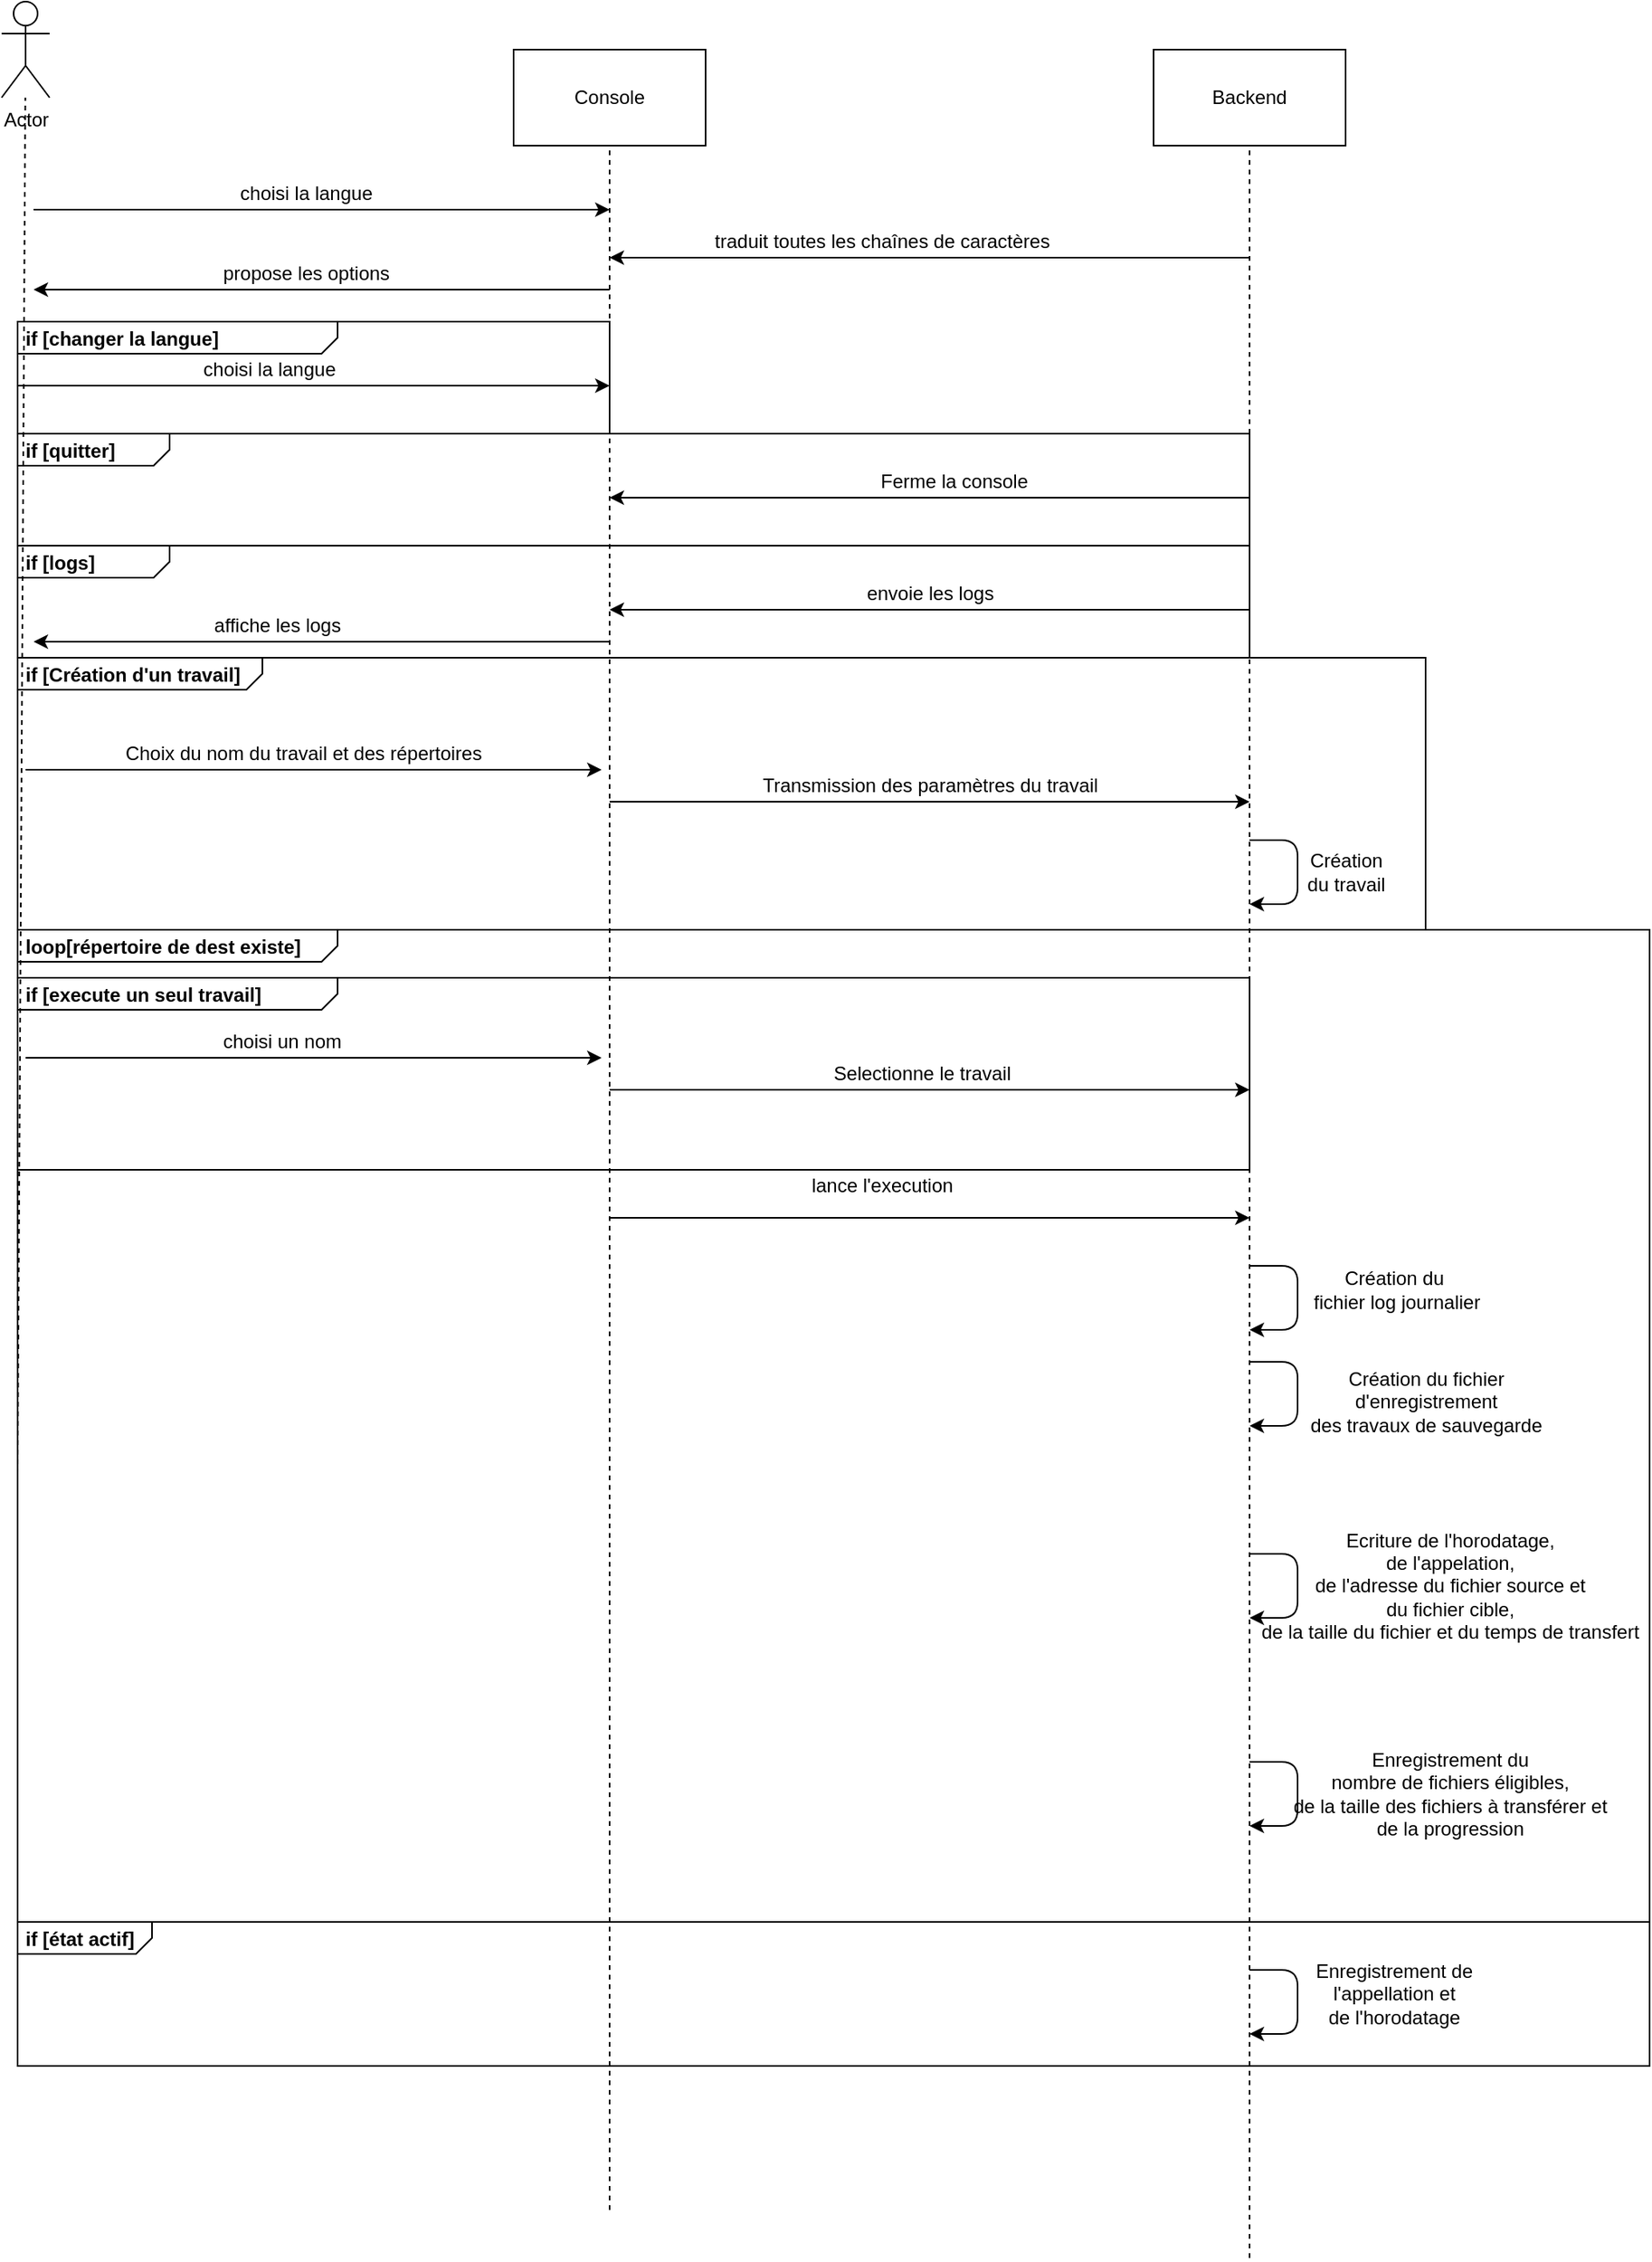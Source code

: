 <mxfile version="13.9.9" type="device"><diagram id="B-A_hpA6Qqj7uTxj4NoM" name="Page-1"><mxGraphModel dx="1326" dy="798" grid="1" gridSize="10" guides="1" tooltips="1" connect="1" arrows="1" fold="1" page="1" pageScale="1" pageWidth="827" pageHeight="1169" math="0" shadow="0"><root><mxCell id="0"/><mxCell id="1" parent="0"/><mxCell id="pMY1yx6KPp6nwfRmizJk-1" value="Actor" style="shape=umlActor;verticalLabelPosition=bottom;verticalAlign=top;html=1;outlineConnect=0;" parent="1" vertex="1"><mxGeometry x="710" y="40" width="30" height="60" as="geometry"/></mxCell><mxCell id="pMY1yx6KPp6nwfRmizJk-2" value="" style="endArrow=none;dashed=1;html=1;" parent="1" target="pMY1yx6KPp6nwfRmizJk-1" edge="1"><mxGeometry width="50" height="50" relative="1" as="geometry"><mxPoint x="720" y="960" as="sourcePoint"/><mxPoint x="530" y="390" as="targetPoint"/></mxGeometry></mxCell><mxCell id="pMY1yx6KPp6nwfRmizJk-3" value="Console" style="rounded=0;whiteSpace=wrap;html=1;" parent="1" vertex="1"><mxGeometry x="1030" y="70" width="120" height="60" as="geometry"/></mxCell><mxCell id="pMY1yx6KPp6nwfRmizJk-4" value="Backend" style="rounded=0;whiteSpace=wrap;html=1;" parent="1" vertex="1"><mxGeometry x="1430" y="70" width="120" height="60" as="geometry"/></mxCell><mxCell id="pMY1yx6KPp6nwfRmizJk-5" value="" style="endArrow=none;dashed=1;html=1;entryX=0.5;entryY=1;entryDx=0;entryDy=0;" parent="1" target="pMY1yx6KPp6nwfRmizJk-3" edge="1"><mxGeometry width="50" height="50" relative="1" as="geometry"><mxPoint x="1090" y="1420" as="sourcePoint"/><mxPoint x="1160" y="300" as="targetPoint"/></mxGeometry></mxCell><mxCell id="pMY1yx6KPp6nwfRmizJk-6" value="" style="endArrow=none;dashed=1;html=1;entryX=0.5;entryY=1;entryDx=0;entryDy=0;" parent="1" target="pMY1yx6KPp6nwfRmizJk-4" edge="1"><mxGeometry width="50" height="50" relative="1" as="geometry"><mxPoint x="1490" y="1450" as="sourcePoint"/><mxPoint x="1489.58" y="170" as="targetPoint"/></mxGeometry></mxCell><mxCell id="pMY1yx6KPp6nwfRmizJk-7" value="" style="endArrow=classic;html=1;" parent="1" edge="1"><mxGeometry width="50" height="50" relative="1" as="geometry"><mxPoint x="730" y="170" as="sourcePoint"/><mxPoint x="1090" y="170" as="targetPoint"/></mxGeometry></mxCell><mxCell id="pMY1yx6KPp6nwfRmizJk-8" value="choisi la langue" style="text;html=1;align=center;verticalAlign=middle;resizable=0;points=[];autosize=1;" parent="1" vertex="1"><mxGeometry x="850" y="150" width="100" height="20" as="geometry"/></mxCell><mxCell id="pMY1yx6KPp6nwfRmizJk-9" value="" style="endArrow=classic;html=1;" parent="1" edge="1"><mxGeometry width="50" height="50" relative="1" as="geometry"><mxPoint x="1090" y="220" as="sourcePoint"/><mxPoint x="730" y="220" as="targetPoint"/></mxGeometry></mxCell><mxCell id="pMY1yx6KPp6nwfRmizJk-10" value="propose les options" style="text;html=1;align=center;verticalAlign=middle;resizable=0;points=[];autosize=1;" parent="1" vertex="1"><mxGeometry x="840" y="200" width="120" height="20" as="geometry"/></mxCell><mxCell id="pMY1yx6KPp6nwfRmizJk-11" value="&lt;p style=&quot;margin: 0px ; margin-top: 4px ; margin-left: 5px ; text-align: left&quot;&gt;&lt;b&gt;if [changer la langue]&lt;/b&gt;&lt;/p&gt;" style="html=1;shape=mxgraph.sysml.package;overflow=fill;labelX=200.49;align=left;spacingLeft=5;verticalAlign=top;spacingTop=-3;hachureGap=4;pointerEvents=0;fillColor=none;" parent="1" vertex="1"><mxGeometry x="720" y="240" width="370" height="70" as="geometry"/></mxCell><mxCell id="pMY1yx6KPp6nwfRmizJk-12" value="" style="endArrow=classic;html=1;" parent="1" edge="1"><mxGeometry width="50" height="50" relative="1" as="geometry"><mxPoint x="720" y="280" as="sourcePoint"/><mxPoint x="1090" y="280" as="targetPoint"/></mxGeometry></mxCell><mxCell id="pMY1yx6KPp6nwfRmizJk-13" value="choisi la langue" style="text;html=1;align=center;verticalAlign=middle;resizable=0;points=[];autosize=1;" parent="1" vertex="1"><mxGeometry x="827" y="260" width="100" height="20" as="geometry"/></mxCell><mxCell id="pMY1yx6KPp6nwfRmizJk-14" value="&lt;p style=&quot;margin: 0px ; margin-top: 4px ; margin-left: 5px ; text-align: left&quot;&gt;&lt;b&gt;if [quitter]&lt;/b&gt;&lt;/p&gt;" style="html=1;shape=mxgraph.sysml.package;overflow=fill;labelX=95.33;align=left;spacingLeft=5;verticalAlign=top;spacingTop=-3;hachureGap=4;pointerEvents=0;fillColor=none;" parent="1" vertex="1"><mxGeometry x="720" y="310" width="770" height="70" as="geometry"/></mxCell><mxCell id="pMY1yx6KPp6nwfRmizJk-15" value="" style="endArrow=classic;html=1;" parent="1" edge="1"><mxGeometry width="50" height="50" relative="1" as="geometry"><mxPoint x="1490" y="350" as="sourcePoint"/><mxPoint x="1090" y="350" as="targetPoint"/></mxGeometry></mxCell><mxCell id="pMY1yx6KPp6nwfRmizJk-16" value="Ferme la console" style="text;html=1;align=center;verticalAlign=middle;resizable=0;points=[];autosize=1;" parent="1" vertex="1"><mxGeometry x="1250" y="330" width="110" height="20" as="geometry"/></mxCell><mxCell id="pMY1yx6KPp6nwfRmizJk-18" value="&lt;p style=&quot;margin: 0px ; margin-top: 4px ; margin-left: 5px ; text-align: left&quot;&gt;&lt;b&gt;if [logs]&lt;/b&gt;&lt;/p&gt;" style="html=1;shape=mxgraph.sysml.package;overflow=fill;labelX=95.33;align=left;spacingLeft=5;verticalAlign=top;spacingTop=-3;hachureGap=4;pointerEvents=0;fillColor=none;" parent="1" vertex="1"><mxGeometry x="720" y="380" width="770" height="70" as="geometry"/></mxCell><mxCell id="pMY1yx6KPp6nwfRmizJk-19" value="" style="endArrow=classic;html=1;" parent="1" edge="1"><mxGeometry width="50" height="50" relative="1" as="geometry"><mxPoint x="1490" y="420" as="sourcePoint"/><mxPoint x="1090" y="420" as="targetPoint"/></mxGeometry></mxCell><mxCell id="pMY1yx6KPp6nwfRmizJk-20" value="envoie les logs" style="text;html=1;align=center;verticalAlign=middle;resizable=0;points=[];autosize=1;" parent="1" vertex="1"><mxGeometry x="1245" y="400" width="90" height="20" as="geometry"/></mxCell><mxCell id="pMY1yx6KPp6nwfRmizJk-21" value="" style="endArrow=classic;html=1;" parent="1" edge="1"><mxGeometry width="50" height="50" relative="1" as="geometry"><mxPoint x="1490" y="200" as="sourcePoint"/><mxPoint x="1090" y="200" as="targetPoint"/></mxGeometry></mxCell><mxCell id="pMY1yx6KPp6nwfRmizJk-22" value="traduit toutes les chaînes de caractères" style="text;html=1;align=center;verticalAlign=middle;resizable=0;points=[];autosize=1;" parent="1" vertex="1"><mxGeometry x="1150" y="180" width="220" height="20" as="geometry"/></mxCell><mxCell id="pMY1yx6KPp6nwfRmizJk-23" value="" style="endArrow=classic;html=1;" parent="1" edge="1"><mxGeometry width="50" height="50" relative="1" as="geometry"><mxPoint x="1090" y="440" as="sourcePoint"/><mxPoint x="730" y="440" as="targetPoint"/></mxGeometry></mxCell><mxCell id="pMY1yx6KPp6nwfRmizJk-24" value="affiche les logs" style="text;html=1;align=center;verticalAlign=middle;resizable=0;points=[];autosize=1;" parent="1" vertex="1"><mxGeometry x="837" y="420" width="90" height="20" as="geometry"/></mxCell><mxCell id="pMY1yx6KPp6nwfRmizJk-25" value="&lt;p style=&quot;margin: 0px ; margin-top: 4px ; margin-left: 5px ; text-align: left&quot;&gt;&lt;b&gt;loop[répertoire de dest existe]&lt;/b&gt;&lt;/p&gt;" style="html=1;shape=mxgraph.sysml.package;overflow=fill;labelX=200.49;align=left;spacingLeft=5;verticalAlign=top;spacingTop=-3;hachureGap=4;pointerEvents=0;fillColor=none;" parent="1" vertex="1"><mxGeometry x="720" y="620" width="1020" height="710" as="geometry"/></mxCell><mxCell id="pMY1yx6KPp6nwfRmizJk-27" value="" style="endArrow=classic;html=1;" parent="1" edge="1"><mxGeometry width="50" height="50" relative="1" as="geometry"><mxPoint x="725" y="700" as="sourcePoint"/><mxPoint x="1085" y="700" as="targetPoint"/></mxGeometry></mxCell><mxCell id="pMY1yx6KPp6nwfRmizJk-28" value="choisi un nom" style="text;html=1;align=center;verticalAlign=middle;resizable=0;points=[];autosize=1;" parent="1" vertex="1"><mxGeometry x="840" y="680" width="90" height="20" as="geometry"/></mxCell><mxCell id="pMY1yx6KPp6nwfRmizJk-29" value="" style="endArrow=classic;html=1;" parent="1" edge="1"><mxGeometry width="50" height="50" relative="1" as="geometry"><mxPoint x="1490" y="830" as="sourcePoint"/><mxPoint x="1490" y="870" as="targetPoint"/><Array as="points"><mxPoint x="1520" y="830"/><mxPoint x="1520" y="870"/></Array></mxGeometry></mxCell><mxCell id="pMY1yx6KPp6nwfRmizJk-32" value="" style="endArrow=classic;html=1;" parent="1" edge="1"><mxGeometry width="50" height="50" relative="1" as="geometry"><mxPoint x="1490" y="890" as="sourcePoint"/><mxPoint x="1490" y="930" as="targetPoint"/><Array as="points"><mxPoint x="1520" y="890"/><mxPoint x="1520" y="930"/></Array></mxGeometry></mxCell><mxCell id="pMY1yx6KPp6nwfRmizJk-35" value="&lt;p style=&quot;margin: 0px ; margin-top: 4px ; margin-left: 5px ; text-align: left&quot;&gt;&lt;b&gt;if [execute un seul travail]&lt;/b&gt;&lt;/p&gt;" style="html=1;shape=mxgraph.sysml.package;overflow=fill;labelX=200.49;align=left;spacingLeft=5;verticalAlign=top;spacingTop=-3;hachureGap=4;pointerEvents=0;fillColor=none;" parent="1" vertex="1"><mxGeometry x="720" y="650" width="770" height="120" as="geometry"/></mxCell><mxCell id="pMY1yx6KPp6nwfRmizJk-36" value="" style="endArrow=classic;html=1;" parent="1" edge="1"><mxGeometry width="50" height="50" relative="1" as="geometry"><mxPoint x="1090" y="720" as="sourcePoint"/><mxPoint x="1490" y="720" as="targetPoint"/></mxGeometry></mxCell><mxCell id="pMY1yx6KPp6nwfRmizJk-37" value="Selectionne le travail" style="text;html=1;align=center;verticalAlign=middle;resizable=0;points=[];autosize=1;" parent="1" vertex="1"><mxGeometry x="1220" y="700" width="130" height="20" as="geometry"/></mxCell><mxCell id="pMY1yx6KPp6nwfRmizJk-40" value="Création du&lt;br&gt;&amp;nbsp;fichier log journalier" style="text;html=1;align=center;verticalAlign=middle;resizable=0;points=[];autosize=1;" parent="1" vertex="1"><mxGeometry x="1520" y="830" width="120" height="30" as="geometry"/></mxCell><mxCell id="pMY1yx6KPp6nwfRmizJk-41" value="&lt;span&gt;Ecriture de l'horodatage, &lt;br&gt;de l'appelation, &lt;br&gt;de l'adresse du fichier source et &lt;br&gt;du fichier cible, &lt;br&gt;de la taille du fichier et du temps de transfert&lt;/span&gt;" style="text;html=1;align=center;verticalAlign=middle;resizable=0;points=[];autosize=1;" parent="1" vertex="1"><mxGeometry x="1490" y="990" width="250" height="80" as="geometry"/></mxCell><mxCell id="pMY1yx6KPp6nwfRmizJk-42" value="&lt;span&gt;Enregistrement de &lt;br&gt;l'appellation et &lt;br&gt;de l'horodatage&lt;/span&gt;" style="text;html=1;align=center;verticalAlign=middle;resizable=0;points=[];autosize=1;" parent="1" vertex="1"><mxGeometry x="1525" y="1260" width="110" height="50" as="geometry"/></mxCell><mxCell id="pMY1yx6KPp6nwfRmizJk-43" value="&lt;span&gt;Enregistrement du &lt;br&gt;nombre de fichiers éligibles, &lt;br&gt;de la taille des fichiers à transférer et &lt;br&gt;de la progression&lt;/span&gt;" style="text;html=1;align=center;verticalAlign=middle;resizable=0;points=[];autosize=1;" parent="1" vertex="1"><mxGeometry x="1510" y="1130" width="210" height="60" as="geometry"/></mxCell><mxCell id="VTKfp8gqz6mas2nmmPBH-1" value="" style="endArrow=classic;html=1;" parent="1" edge="1"><mxGeometry width="50" height="50" relative="1" as="geometry"><mxPoint x="725" y="520" as="sourcePoint"/><mxPoint x="1085" y="520" as="targetPoint"/></mxGeometry></mxCell><mxCell id="VTKfp8gqz6mas2nmmPBH-2" value="Choix du nom du travail et des répertoires&amp;nbsp;" style="text;html=1;align=center;verticalAlign=middle;resizable=0;points=[];autosize=1;" parent="1" vertex="1"><mxGeometry x="780" y="500" width="240" height="20" as="geometry"/></mxCell><mxCell id="VTKfp8gqz6mas2nmmPBH-6" value="" style="endArrow=classic;html=1;" parent="1" edge="1"><mxGeometry width="50" height="50" relative="1" as="geometry"><mxPoint x="1090" y="540" as="sourcePoint"/><mxPoint x="1490" y="540" as="targetPoint"/></mxGeometry></mxCell><mxCell id="VTKfp8gqz6mas2nmmPBH-7" value="Transmission des paramètres du travail" style="text;html=1;align=center;verticalAlign=middle;resizable=0;points=[];autosize=1;" parent="1" vertex="1"><mxGeometry x="1175" y="520" width="230" height="20" as="geometry"/></mxCell><mxCell id="VTKfp8gqz6mas2nmmPBH-8" value="" style="endArrow=classic;html=1;" parent="1" edge="1"><mxGeometry width="50" height="50" relative="1" as="geometry"><mxPoint x="1490" y="564" as="sourcePoint"/><mxPoint x="1490" y="604" as="targetPoint"/><Array as="points"><mxPoint x="1520" y="564"/><mxPoint x="1520" y="604"/></Array></mxGeometry></mxCell><mxCell id="VTKfp8gqz6mas2nmmPBH-9" value="Création &lt;br&gt;du travail" style="text;html=1;align=center;verticalAlign=middle;resizable=0;points=[];autosize=1;" parent="1" vertex="1"><mxGeometry x="1520" y="569" width="60" height="30" as="geometry"/></mxCell><mxCell id="VTKfp8gqz6mas2nmmPBH-10" value="&lt;p style=&quot;margin: 0px ; margin-top: 4px ; margin-left: 5px ; text-align: left&quot;&gt;&lt;b&gt;if [Création d'un travail]&lt;/b&gt;&lt;/p&gt;" style="html=1;shape=mxgraph.sysml.package;overflow=fill;labelX=153.24;align=left;spacingLeft=5;verticalAlign=top;spacingTop=-3;hachureGap=4;pointerEvents=0;fillColor=none;" parent="1" vertex="1"><mxGeometry x="720" y="450" width="880" height="170" as="geometry"/></mxCell><mxCell id="VTKfp8gqz6mas2nmmPBH-14" value="" style="endArrow=classic;html=1;" parent="1" edge="1"><mxGeometry width="50" height="50" relative="1" as="geometry"><mxPoint x="1090" y="800" as="sourcePoint"/><mxPoint x="1490" y="800" as="targetPoint"/></mxGeometry></mxCell><mxCell id="VTKfp8gqz6mas2nmmPBH-15" value="lance l'execution" style="text;html=1;align=center;verticalAlign=middle;resizable=0;points=[];autosize=1;" parent="1" vertex="1"><mxGeometry x="1210" y="770" width="100" height="20" as="geometry"/></mxCell><mxCell id="VTKfp8gqz6mas2nmmPBH-16" value="" style="endArrow=classic;html=1;" parent="1" edge="1"><mxGeometry width="50" height="50" relative="1" as="geometry"><mxPoint x="1490" y="1140" as="sourcePoint"/><mxPoint x="1490" y="1180" as="targetPoint"/><Array as="points"><mxPoint x="1520" y="1140"/><mxPoint x="1520" y="1180"/></Array></mxGeometry></mxCell><mxCell id="VTKfp8gqz6mas2nmmPBH-17" value="" style="endArrow=classic;html=1;" parent="1" edge="1"><mxGeometry width="50" height="50" relative="1" as="geometry"><mxPoint x="1490" y="1010" as="sourcePoint"/><mxPoint x="1490" y="1050" as="targetPoint"/><Array as="points"><mxPoint x="1520" y="1010"/><mxPoint x="1520" y="1050"/></Array></mxGeometry></mxCell><mxCell id="VTKfp8gqz6mas2nmmPBH-18" value="Création du fichier &lt;br&gt;d'enregistrement &lt;br&gt;des travaux de sauvegarde" style="text;html=1;align=center;verticalAlign=middle;resizable=0;points=[];autosize=1;" parent="1" vertex="1"><mxGeometry x="1520" y="890" width="160" height="50" as="geometry"/></mxCell><mxCell id="VTKfp8gqz6mas2nmmPBH-19" value="" style="endArrow=classic;html=1;" parent="1" edge="1"><mxGeometry width="50" height="50" relative="1" as="geometry"><mxPoint x="1490" y="1270" as="sourcePoint"/><mxPoint x="1490" y="1310" as="targetPoint"/><Array as="points"><mxPoint x="1520" y="1270"/><mxPoint x="1520" y="1310"/></Array></mxGeometry></mxCell><mxCell id="VTKfp8gqz6mas2nmmPBH-20" value="&lt;p style=&quot;margin: 0px ; margin-top: 4px ; margin-left: 5px ; text-align: left&quot;&gt;&lt;b&gt;if [état actif]&lt;/b&gt;&lt;/p&gt;" style="html=1;shape=mxgraph.sysml.package;overflow=fill;labelX=84.59;align=left;spacingLeft=5;verticalAlign=top;spacingTop=-3;hachureGap=4;pointerEvents=0;fillColor=none;" parent="1" vertex="1"><mxGeometry x="720" y="1240" width="1020" height="90" as="geometry"/></mxCell></root></mxGraphModel></diagram></mxfile>
